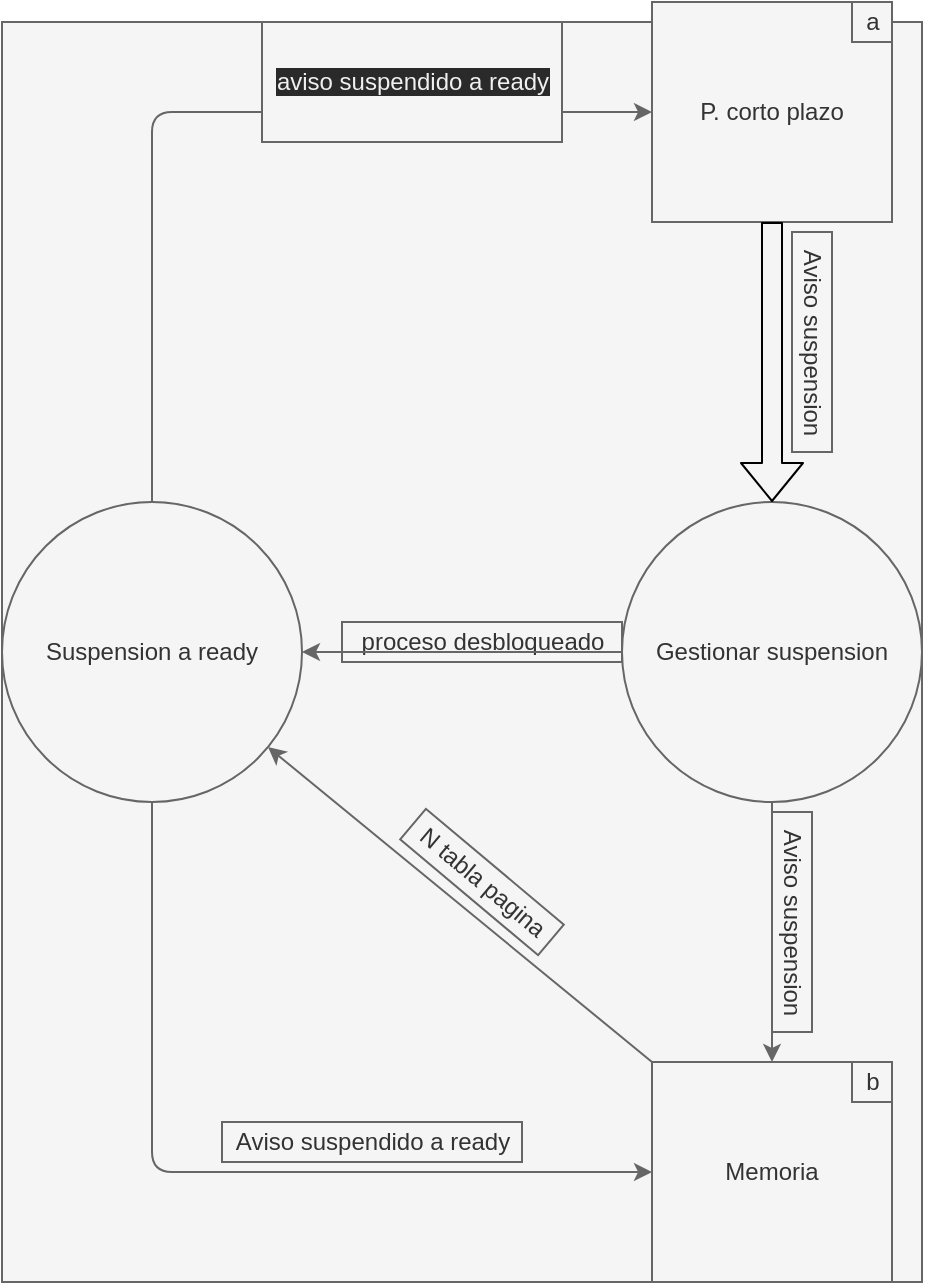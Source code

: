 <mxfile>
    <diagram id="hGAeQgLTVWch0MZWjFbo" name="Page-1">
        <mxGraphModel dx="1074" dy="741" grid="1" gridSize="10" guides="1" tooltips="1" connect="1" arrows="1" fold="1" page="1" pageScale="1" pageWidth="850" pageHeight="1100" math="0" shadow="0">
            <root>
                <mxCell id="0"/>
                <mxCell id="1" parent="0"/>
                <mxCell id="25" value="" style="group;fillColor=#f5f5f5;fontColor=#333333;strokeColor=#666666;" parent="1" vertex="1" connectable="0">
                    <mxGeometry x="190" y="100" width="460" height="630" as="geometry"/>
                </mxCell>
                <mxCell id="6" value="" style="group;fillColor=#f5f5f5;fontColor=#333333;strokeColor=#666666;" parent="25" vertex="1" connectable="0">
                    <mxGeometry x="325" y="520" width="120" height="110" as="geometry"/>
                </mxCell>
                <mxCell id="3" value="Memoria" style="whiteSpace=wrap;html=1;fillColor=#f5f5f5;fontColor=#333333;strokeColor=#666666;" parent="6" vertex="1">
                    <mxGeometry width="120" height="110" as="geometry"/>
                </mxCell>
                <mxCell id="5" value="b" style="text;html=1;align=center;verticalAlign=middle;resizable=0;points=[];autosize=1;strokeColor=#666666;fillColor=#f5f5f5;fontColor=#333333;" parent="6" vertex="1">
                    <mxGeometry x="100" width="20" height="20" as="geometry"/>
                </mxCell>
                <mxCell id="13" style="edgeStyle=none;html=1;fillColor=#f5f5f5;strokeColor=#666666;" parent="25" source="8" target="3" edge="1">
                    <mxGeometry relative="1" as="geometry"/>
                </mxCell>
                <mxCell id="8" value="Gestionar suspension" style="ellipse;whiteSpace=wrap;html=1;aspect=fixed;fillColor=#f5f5f5;fontColor=#333333;strokeColor=#666666;" parent="25" vertex="1">
                    <mxGeometry x="310" y="240" width="150" height="150" as="geometry"/>
                </mxCell>
                <mxCell id="12" value="Aviso suspension" style="text;html=1;align=center;verticalAlign=middle;resizable=0;points=[];autosize=1;strokeColor=#666666;fillColor=#f5f5f5;rotation=90;fontColor=#333333;" parent="25" vertex="1">
                    <mxGeometry x="350" y="150" width="110" height="20" as="geometry"/>
                </mxCell>
                <mxCell id="14" value="Aviso suspension" style="text;html=1;align=center;verticalAlign=middle;resizable=0;points=[];autosize=1;strokeColor=#666666;fillColor=#f5f5f5;rotation=90;fontColor=#333333;" parent="25" vertex="1">
                    <mxGeometry x="340" y="440" width="110" height="20" as="geometry"/>
                </mxCell>
                <mxCell id="18" style="edgeStyle=none;html=1;entryX=0;entryY=0.5;entryDx=0;entryDy=0;fillColor=#f5f5f5;strokeColor=#666666;" parent="25" source="15" target="3" edge="1">
                    <mxGeometry relative="1" as="geometry">
                        <Array as="points">
                            <mxPoint x="75" y="575"/>
                        </Array>
                    </mxGeometry>
                </mxCell>
                <mxCell id="23" style="edgeStyle=none;html=1;entryX=0;entryY=0.5;entryDx=0;entryDy=0;fillColor=#f5f5f5;strokeColor=#666666;" parent="25" source="15" edge="1">
                    <mxGeometry relative="1" as="geometry">
                        <mxPoint x="325" y="45" as="targetPoint"/>
                        <Array as="points">
                            <mxPoint x="75" y="45"/>
                        </Array>
                    </mxGeometry>
                </mxCell>
                <mxCell id="15" value="Suspension a ready" style="ellipse;whiteSpace=wrap;html=1;aspect=fixed;fillColor=#f5f5f5;fontColor=#333333;strokeColor=#666666;" parent="25" vertex="1">
                    <mxGeometry y="240" width="150" height="150" as="geometry"/>
                </mxCell>
                <mxCell id="17" value="proceso desbloqueado" style="text;html=1;align=center;verticalAlign=middle;resizable=0;points=[];autosize=1;strokeColor=#666666;fillColor=#f5f5f5;fontColor=#333333;" parent="25" vertex="1">
                    <mxGeometry x="170" y="300" width="140" height="20" as="geometry"/>
                </mxCell>
                <mxCell id="16" style="edgeStyle=none;html=1;entryX=1;entryY=0.5;entryDx=0;entryDy=0;fillColor=#f5f5f5;strokeColor=#666666;" parent="25" source="8" target="15" edge="1">
                    <mxGeometry relative="1" as="geometry"/>
                </mxCell>
                <mxCell id="19" style="edgeStyle=none;html=1;exitX=0;exitY=0;exitDx=0;exitDy=0;fillColor=#f5f5f5;strokeColor=#666666;" parent="25" source="3" target="15" edge="1">
                    <mxGeometry relative="1" as="geometry"/>
                </mxCell>
                <mxCell id="20" value="Aviso suspendido a ready" style="text;html=1;align=center;verticalAlign=middle;resizable=0;points=[];autosize=1;strokeColor=#666666;fillColor=#f5f5f5;fontColor=#333333;" parent="25" vertex="1">
                    <mxGeometry x="110" y="550" width="150" height="20" as="geometry"/>
                </mxCell>
                <mxCell id="21" value="N tabla pagina" style="text;html=1;align=center;verticalAlign=middle;resizable=0;points=[];autosize=1;strokeColor=#666666;fillColor=#f5f5f5;rotation=40;fontColor=#333333;" parent="25" vertex="1">
                    <mxGeometry x="195" y="420" width="90" height="20" as="geometry"/>
                </mxCell>
                <mxCell id="24" value="&#10;&#10;&lt;span style=&quot;color: rgb(240, 240, 240); font-family: helvetica; font-size: 12px; font-style: normal; font-weight: 400; letter-spacing: normal; text-align: center; text-indent: 0px; text-transform: none; word-spacing: 0px; background-color: rgb(42, 42, 42); display: inline; float: none;&quot;&gt;aviso suspendido a ready&lt;/span&gt;&#10;&#10;" style="text;html=1;align=center;verticalAlign=middle;resizable=0;points=[];autosize=1;strokeColor=#666666;fillColor=#f5f5f5;fontColor=#333333;" parent="25" vertex="1">
                    <mxGeometry x="130" width="150" height="60" as="geometry"/>
                </mxCell>
                <mxCell id="26" value="P. corto plazo" style="whiteSpace=wrap;html=1;fillColor=#f5f5f5;fontColor=#333333;strokeColor=#666666;" parent="25" vertex="1">
                    <mxGeometry x="325" y="-10" width="120" height="110" as="geometry"/>
                </mxCell>
                <mxCell id="27" value="a" style="text;html=1;align=center;verticalAlign=middle;resizable=0;points=[];autosize=1;strokeColor=#666666;fillColor=#f5f5f5;fontColor=#333333;" parent="25" vertex="1">
                    <mxGeometry x="425" y="-10" width="20" height="20" as="geometry"/>
                </mxCell>
                <mxCell id="29" value="" style="shape=flexArrow;endArrow=classic;html=1;entryX=0.5;entryY=0;entryDx=0;entryDy=0;strokeColor=#000000;exitX=0.5;exitY=1;exitDx=0;exitDy=0;" parent="25" source="26" target="8" edge="1">
                    <mxGeometry width="50" height="50" relative="1" as="geometry">
                        <mxPoint x="280" y="130" as="sourcePoint"/>
                        <mxPoint x="260" y="260" as="targetPoint"/>
                    </mxGeometry>
                </mxCell>
            </root>
        </mxGraphModel>
    </diagram>
</mxfile>